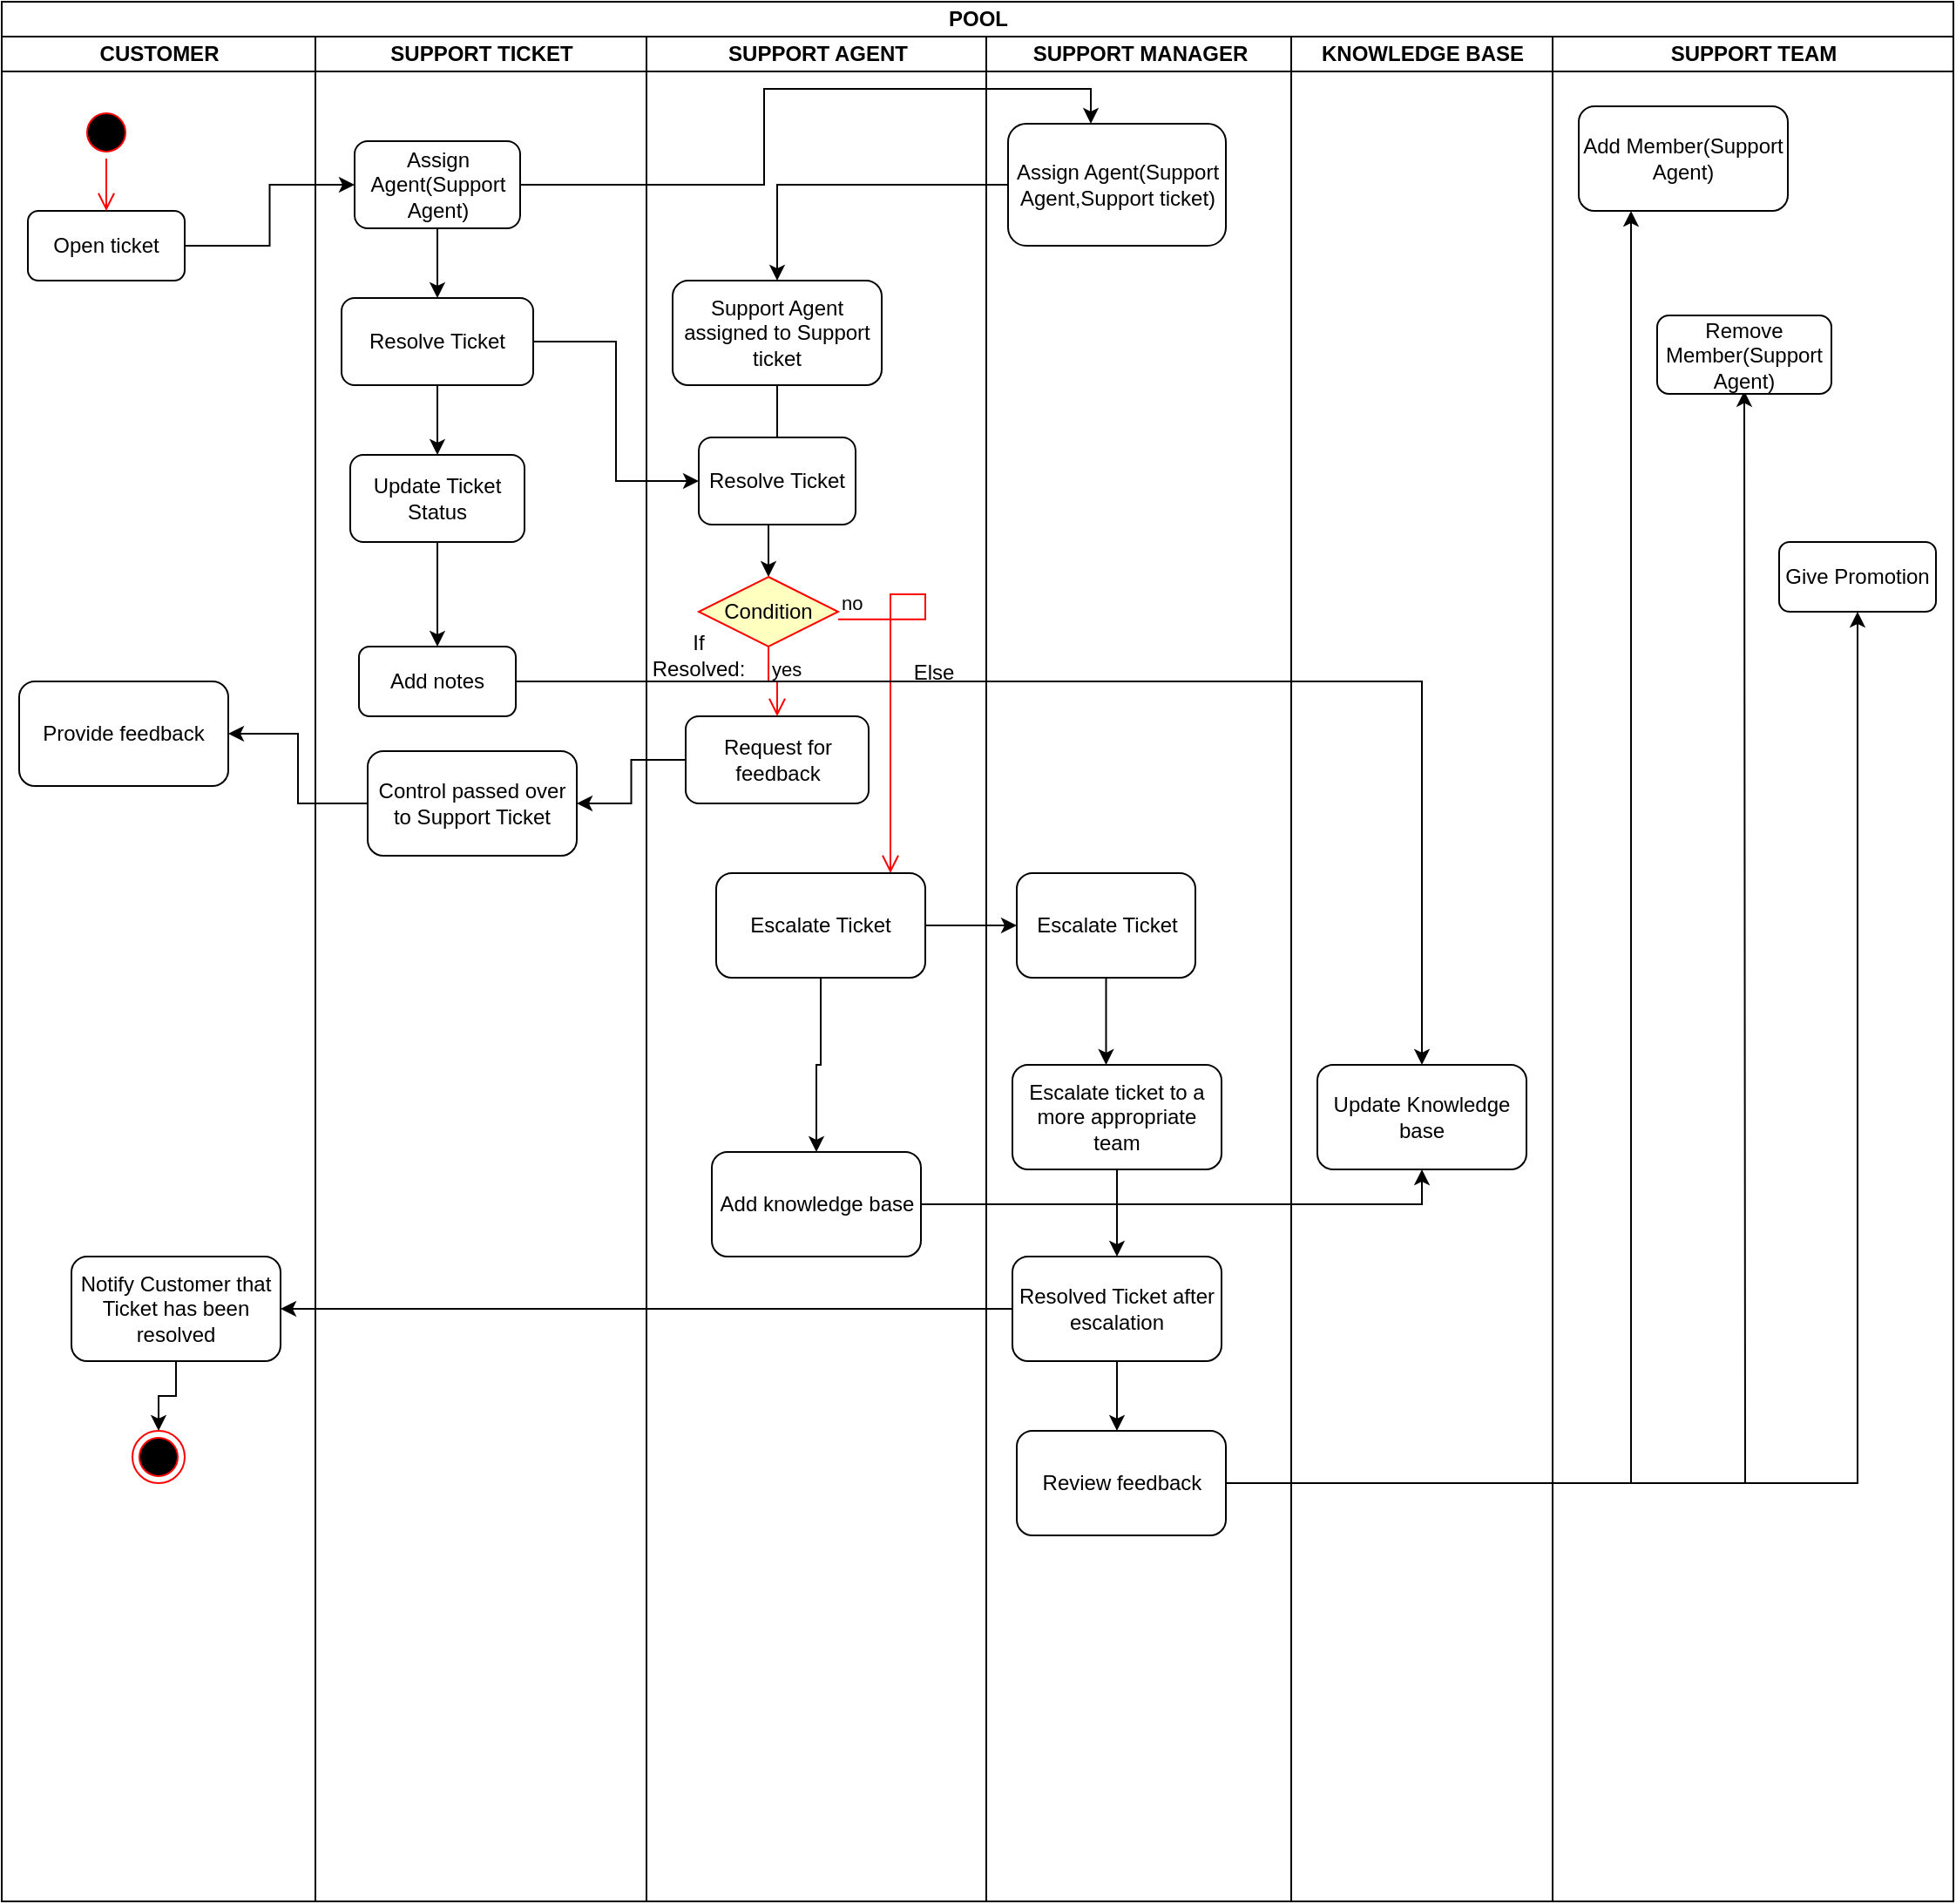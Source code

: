 <mxfile version="24.8.3">
  <diagram name="Page-1" id="-YXhxJSzMgEk8GDfapOJ">
    <mxGraphModel dx="786" dy="455" grid="1" gridSize="10" guides="1" tooltips="1" connect="1" arrows="1" fold="1" page="1" pageScale="1" pageWidth="850" pageHeight="1100" math="0" shadow="0">
      <root>
        <object label="" id="0">
          <mxCell />
        </object>
        <mxCell id="1" parent="0" />
        <object label="POOL" placeholders="1" id="XUXB3hVBXkxuwXdUqQ0L-1">
          <mxCell style="swimlane;childLayout=stackLayout;resizeParent=1;resizeParentMax=0;startSize=20;html=1;" parent="1" vertex="1">
            <mxGeometry x="180" y="50" width="1120" height="1090" as="geometry" />
          </mxCell>
        </object>
        <mxCell id="XUXB3hVBXkxuwXdUqQ0L-2" value="CUSTOMER" style="swimlane;startSize=20;html=1;" parent="XUXB3hVBXkxuwXdUqQ0L-1" vertex="1">
          <mxGeometry y="20" width="180" height="1070" as="geometry" />
        </mxCell>
        <mxCell id="B20dKyrCsiuIhfEmM-yy-7" value="Open ticket" style="rounded=1;whiteSpace=wrap;html=1;" parent="XUXB3hVBXkxuwXdUqQ0L-2" vertex="1">
          <mxGeometry x="15" y="100" width="90" height="40" as="geometry" />
        </mxCell>
        <mxCell id="B20dKyrCsiuIhfEmM-yy-36" value="Provide feedback" style="rounded=1;whiteSpace=wrap;html=1;" parent="XUXB3hVBXkxuwXdUqQ0L-2" vertex="1">
          <mxGeometry x="10" y="370" width="120" height="60" as="geometry" />
        </mxCell>
        <mxCell id="B20dKyrCsiuIhfEmM-yy-69" style="edgeStyle=orthogonalEdgeStyle;rounded=0;orthogonalLoop=1;jettySize=auto;html=1;entryX=0.5;entryY=0;entryDx=0;entryDy=0;" parent="XUXB3hVBXkxuwXdUqQ0L-2" source="B20dKyrCsiuIhfEmM-yy-48" target="B20dKyrCsiuIhfEmM-yy-68" edge="1">
          <mxGeometry relative="1" as="geometry" />
        </mxCell>
        <mxCell id="B20dKyrCsiuIhfEmM-yy-48" value="Notify Customer that Ticket has been resolved" style="rounded=1;whiteSpace=wrap;html=1;" parent="XUXB3hVBXkxuwXdUqQ0L-2" vertex="1">
          <mxGeometry x="40" y="700" width="120" height="60" as="geometry" />
        </mxCell>
        <mxCell id="B20dKyrCsiuIhfEmM-yy-68" value="" style="ellipse;html=1;shape=endState;fillColor=#000000;strokeColor=#ff0000;" parent="XUXB3hVBXkxuwXdUqQ0L-2" vertex="1">
          <mxGeometry x="75" y="800" width="30" height="30" as="geometry" />
        </mxCell>
        <mxCell id="B20dKyrCsiuIhfEmM-yy-70" value="" style="ellipse;html=1;shape=startState;fillColor=#000000;strokeColor=#ff0000;" parent="XUXB3hVBXkxuwXdUqQ0L-2" vertex="1">
          <mxGeometry x="45" y="40" width="30" height="30" as="geometry" />
        </mxCell>
        <mxCell id="B20dKyrCsiuIhfEmM-yy-71" value="" style="edgeStyle=orthogonalEdgeStyle;html=1;verticalAlign=bottom;endArrow=open;endSize=8;strokeColor=#ff0000;rounded=0;entryX=0.5;entryY=0;entryDx=0;entryDy=0;" parent="XUXB3hVBXkxuwXdUqQ0L-2" source="B20dKyrCsiuIhfEmM-yy-70" target="B20dKyrCsiuIhfEmM-yy-7" edge="1">
          <mxGeometry relative="1" as="geometry">
            <mxPoint x="415" y="120" as="targetPoint" />
          </mxGeometry>
        </mxCell>
        <mxCell id="B20dKyrCsiuIhfEmM-yy-2" value="SUPPORT TICKET" style="swimlane;startSize=20;html=1;" parent="XUXB3hVBXkxuwXdUqQ0L-1" vertex="1">
          <mxGeometry x="180" y="20" width="190" height="1070" as="geometry" />
        </mxCell>
        <mxCell id="B20dKyrCsiuIhfEmM-yy-15" style="edgeStyle=orthogonalEdgeStyle;rounded=0;orthogonalLoop=1;jettySize=auto;html=1;entryX=0.5;entryY=0;entryDx=0;entryDy=0;" parent="B20dKyrCsiuIhfEmM-yy-2" source="B20dKyrCsiuIhfEmM-yy-8" target="B20dKyrCsiuIhfEmM-yy-14" edge="1">
          <mxGeometry relative="1" as="geometry" />
        </mxCell>
        <mxCell id="B20dKyrCsiuIhfEmM-yy-8" value="Assign Agent(Support Agent)" style="rounded=1;whiteSpace=wrap;html=1;" parent="B20dKyrCsiuIhfEmM-yy-2" vertex="1">
          <mxGeometry x="22.5" y="60" width="95" height="50" as="geometry" />
        </mxCell>
        <mxCell id="B20dKyrCsiuIhfEmM-yy-53" style="edgeStyle=orthogonalEdgeStyle;rounded=0;orthogonalLoop=1;jettySize=auto;html=1;" parent="B20dKyrCsiuIhfEmM-yy-2" source="B20dKyrCsiuIhfEmM-yy-14" target="B20dKyrCsiuIhfEmM-yy-16" edge="1">
          <mxGeometry relative="1" as="geometry" />
        </mxCell>
        <mxCell id="B20dKyrCsiuIhfEmM-yy-14" value="Resolve Ticket" style="rounded=1;whiteSpace=wrap;html=1;" parent="B20dKyrCsiuIhfEmM-yy-2" vertex="1">
          <mxGeometry x="15" y="150" width="110" height="50" as="geometry" />
        </mxCell>
        <mxCell id="B20dKyrCsiuIhfEmM-yy-79" style="edgeStyle=orthogonalEdgeStyle;rounded=0;orthogonalLoop=1;jettySize=auto;html=1;entryX=0.5;entryY=0;entryDx=0;entryDy=0;" parent="B20dKyrCsiuIhfEmM-yy-2" source="B20dKyrCsiuIhfEmM-yy-16" target="B20dKyrCsiuIhfEmM-yy-54" edge="1">
          <mxGeometry relative="1" as="geometry" />
        </mxCell>
        <mxCell id="B20dKyrCsiuIhfEmM-yy-16" value="Update Ticket Status" style="rounded=1;whiteSpace=wrap;html=1;" parent="B20dKyrCsiuIhfEmM-yy-2" vertex="1">
          <mxGeometry x="20" y="240" width="100" height="50" as="geometry" />
        </mxCell>
        <mxCell id="B20dKyrCsiuIhfEmM-yy-54" value="Add notes" style="rounded=1;whiteSpace=wrap;html=1;" parent="B20dKyrCsiuIhfEmM-yy-2" vertex="1">
          <mxGeometry x="25" y="350" width="90" height="40" as="geometry" />
        </mxCell>
        <mxCell id="JViz2euzXzphFkJ1fKcL-1" value="Control passed over to Support Ticket" style="rounded=1;whiteSpace=wrap;html=1;" vertex="1" parent="B20dKyrCsiuIhfEmM-yy-2">
          <mxGeometry x="30" y="410" width="120" height="60" as="geometry" />
        </mxCell>
        <mxCell id="XUXB3hVBXkxuwXdUqQ0L-3" value="SUPPORT AGENT" style="swimlane;startSize=20;html=1;" parent="XUXB3hVBXkxuwXdUqQ0L-1" vertex="1">
          <mxGeometry x="370" y="20" width="195" height="1070" as="geometry" />
        </mxCell>
        <mxCell id="B20dKyrCsiuIhfEmM-yy-35" value="" style="edgeStyle=orthogonalEdgeStyle;rounded=0;orthogonalLoop=1;jettySize=auto;html=1;" parent="XUXB3hVBXkxuwXdUqQ0L-3" source="B20dKyrCsiuIhfEmM-yy-11" target="B20dKyrCsiuIhfEmM-yy-30" edge="1">
          <mxGeometry relative="1" as="geometry" />
        </mxCell>
        <mxCell id="B20dKyrCsiuIhfEmM-yy-11" value="Support Agent assigned to Support ticket" style="rounded=1;whiteSpace=wrap;html=1;" parent="XUXB3hVBXkxuwXdUqQ0L-3" vertex="1">
          <mxGeometry x="15" y="140" width="120" height="60" as="geometry" />
        </mxCell>
        <mxCell id="B20dKyrCsiuIhfEmM-yy-25" value="Resolve Ticket" style="rounded=1;whiteSpace=wrap;html=1;" parent="XUXB3hVBXkxuwXdUqQ0L-3" vertex="1">
          <mxGeometry x="30" y="230" width="90" height="50" as="geometry" />
        </mxCell>
        <mxCell id="B20dKyrCsiuIhfEmM-yy-30" value="Condition" style="rhombus;whiteSpace=wrap;html=1;fontColor=#000000;fillColor=#ffffc0;strokeColor=#ff0000;" parent="XUXB3hVBXkxuwXdUqQ0L-3" vertex="1">
          <mxGeometry x="30" y="310" width="80" height="40" as="geometry" />
        </mxCell>
        <mxCell id="B20dKyrCsiuIhfEmM-yy-33" value="If Resolved:" style="text;strokeColor=none;align=center;fillColor=none;html=1;verticalAlign=middle;whiteSpace=wrap;rounded=0;" parent="XUXB3hVBXkxuwXdUqQ0L-3" vertex="1">
          <mxGeometry y="340" width="60" height="30" as="geometry" />
        </mxCell>
        <mxCell id="B20dKyrCsiuIhfEmM-yy-34" value="Request for feedback" style="rounded=1;whiteSpace=wrap;html=1;" parent="XUXB3hVBXkxuwXdUqQ0L-3" vertex="1">
          <mxGeometry x="22.5" y="390" width="105" height="50" as="geometry" />
        </mxCell>
        <mxCell id="B20dKyrCsiuIhfEmM-yy-31" value="no" style="edgeStyle=orthogonalEdgeStyle;html=1;align=left;verticalAlign=bottom;endArrow=open;endSize=8;strokeColor=#ff0000;rounded=0;" parent="XUXB3hVBXkxuwXdUqQ0L-3" edge="1">
          <mxGeometry x="-1" relative="1" as="geometry">
            <mxPoint x="140" y="480" as="targetPoint" />
            <mxPoint x="110" y="334.38" as="sourcePoint" />
            <Array as="points">
              <mxPoint x="160" y="334" />
              <mxPoint x="160" y="320" />
              <mxPoint x="140" y="320" />
            </Array>
          </mxGeometry>
        </mxCell>
        <mxCell id="B20dKyrCsiuIhfEmM-yy-59" value="" style="edgeStyle=orthogonalEdgeStyle;rounded=0;orthogonalLoop=1;jettySize=auto;html=1;" parent="XUXB3hVBXkxuwXdUqQ0L-3" source="B20dKyrCsiuIhfEmM-yy-38" target="B20dKyrCsiuIhfEmM-yy-56" edge="1">
          <mxGeometry relative="1" as="geometry" />
        </mxCell>
        <mxCell id="B20dKyrCsiuIhfEmM-yy-38" value="Escalate Ticket" style="rounded=1;whiteSpace=wrap;html=1;" parent="XUXB3hVBXkxuwXdUqQ0L-3" vertex="1">
          <mxGeometry x="40" y="480" width="120" height="60" as="geometry" />
        </mxCell>
        <mxCell id="B20dKyrCsiuIhfEmM-yy-32" value="yes" style="edgeStyle=orthogonalEdgeStyle;html=1;align=left;verticalAlign=top;endArrow=open;endSize=8;strokeColor=#ff0000;rounded=0;entryX=0.5;entryY=0;entryDx=0;entryDy=0;" parent="XUXB3hVBXkxuwXdUqQ0L-3" source="B20dKyrCsiuIhfEmM-yy-30" target="B20dKyrCsiuIhfEmM-yy-34" edge="1">
          <mxGeometry x="-1" relative="1" as="geometry">
            <mxPoint x="70" y="330" as="targetPoint" />
          </mxGeometry>
        </mxCell>
        <mxCell id="B20dKyrCsiuIhfEmM-yy-49" value="Else" style="text;strokeColor=none;align=center;fillColor=none;html=1;verticalAlign=middle;whiteSpace=wrap;rounded=0;" parent="XUXB3hVBXkxuwXdUqQ0L-3" vertex="1">
          <mxGeometry x="135" y="350" width="60" height="30" as="geometry" />
        </mxCell>
        <mxCell id="B20dKyrCsiuIhfEmM-yy-56" value="Add knowledge base" style="rounded=1;whiteSpace=wrap;html=1;" parent="XUXB3hVBXkxuwXdUqQ0L-3" vertex="1">
          <mxGeometry x="37.5" y="640" width="120" height="60" as="geometry" />
        </mxCell>
        <mxCell id="XUXB3hVBXkxuwXdUqQ0L-4" value="SUPPORT MANAGER" style="swimlane;startSize=20;html=1;" parent="XUXB3hVBXkxuwXdUqQ0L-1" vertex="1">
          <mxGeometry x="565" y="20" width="175" height="1070" as="geometry" />
        </mxCell>
        <mxCell id="B20dKyrCsiuIhfEmM-yy-10" value="Assign Agent(Support Agent,Support ticket)" style="rounded=1;whiteSpace=wrap;html=1;" parent="XUXB3hVBXkxuwXdUqQ0L-4" vertex="1">
          <mxGeometry x="12.5" y="50" width="125" height="70" as="geometry" />
        </mxCell>
        <mxCell id="B20dKyrCsiuIhfEmM-yy-42" style="edgeStyle=orthogonalEdgeStyle;rounded=0;orthogonalLoop=1;jettySize=auto;html=1;" parent="XUXB3hVBXkxuwXdUqQ0L-4" source="B20dKyrCsiuIhfEmM-yy-39" edge="1">
          <mxGeometry relative="1" as="geometry">
            <mxPoint x="68.75" y="590" as="targetPoint" />
          </mxGeometry>
        </mxCell>
        <mxCell id="B20dKyrCsiuIhfEmM-yy-39" value="Escalate Ticket" style="rounded=1;whiteSpace=wrap;html=1;" parent="XUXB3hVBXkxuwXdUqQ0L-4" vertex="1">
          <mxGeometry x="17.5" y="480" width="102.5" height="60" as="geometry" />
        </mxCell>
        <mxCell id="B20dKyrCsiuIhfEmM-yy-67" style="edgeStyle=orthogonalEdgeStyle;rounded=0;orthogonalLoop=1;jettySize=auto;html=1;" parent="XUXB3hVBXkxuwXdUqQ0L-4" source="B20dKyrCsiuIhfEmM-yy-41" edge="1">
          <mxGeometry relative="1" as="geometry">
            <mxPoint x="435" y="203.333" as="targetPoint" />
          </mxGeometry>
        </mxCell>
        <mxCell id="B20dKyrCsiuIhfEmM-yy-41" value="Review feedback" style="rounded=1;whiteSpace=wrap;html=1;" parent="XUXB3hVBXkxuwXdUqQ0L-4" vertex="1">
          <mxGeometry x="17.5" y="800" width="120" height="60" as="geometry" />
        </mxCell>
        <mxCell id="B20dKyrCsiuIhfEmM-yy-46" style="edgeStyle=orthogonalEdgeStyle;rounded=0;orthogonalLoop=1;jettySize=auto;html=1;" parent="XUXB3hVBXkxuwXdUqQ0L-4" source="B20dKyrCsiuIhfEmM-yy-43" edge="1">
          <mxGeometry relative="1" as="geometry">
            <mxPoint x="75" y="700" as="targetPoint" />
          </mxGeometry>
        </mxCell>
        <mxCell id="B20dKyrCsiuIhfEmM-yy-43" value="Escalate ticket to a more appropriate team" style="rounded=1;whiteSpace=wrap;html=1;" parent="XUXB3hVBXkxuwXdUqQ0L-4" vertex="1">
          <mxGeometry x="15" y="590" width="120" height="60" as="geometry" />
        </mxCell>
        <mxCell id="B20dKyrCsiuIhfEmM-yy-52" style="edgeStyle=orthogonalEdgeStyle;rounded=0;orthogonalLoop=1;jettySize=auto;html=1;" parent="XUXB3hVBXkxuwXdUqQ0L-4" source="B20dKyrCsiuIhfEmM-yy-44" edge="1">
          <mxGeometry relative="1" as="geometry">
            <mxPoint x="75" y="800" as="targetPoint" />
          </mxGeometry>
        </mxCell>
        <mxCell id="B20dKyrCsiuIhfEmM-yy-44" value="Resolved Ticket after escalation" style="rounded=1;whiteSpace=wrap;html=1;" parent="XUXB3hVBXkxuwXdUqQ0L-4" vertex="1">
          <mxGeometry x="15" y="700" width="120" height="60" as="geometry" />
        </mxCell>
        <mxCell id="B20dKyrCsiuIhfEmM-yy-45" value="KNOWLEDGE BASE" style="swimlane;startSize=20;html=1;" parent="XUXB3hVBXkxuwXdUqQ0L-1" vertex="1">
          <mxGeometry x="740" y="20" width="150" height="1070" as="geometry" />
        </mxCell>
        <mxCell id="B20dKyrCsiuIhfEmM-yy-60" value="Update Knowledge base" style="rounded=1;whiteSpace=wrap;html=1;" parent="B20dKyrCsiuIhfEmM-yy-45" vertex="1">
          <mxGeometry x="15" y="590" width="120" height="60" as="geometry" />
        </mxCell>
        <mxCell id="B20dKyrCsiuIhfEmM-yy-4" value="SUPPORT TEAM" style="swimlane;startSize=20;html=1;" parent="XUXB3hVBXkxuwXdUqQ0L-1" vertex="1">
          <mxGeometry x="890" y="20" width="230" height="1070" as="geometry" />
        </mxCell>
        <mxCell id="B20dKyrCsiuIhfEmM-yy-63" value="Add Member(Support Agent)" style="rounded=1;whiteSpace=wrap;html=1;" parent="B20dKyrCsiuIhfEmM-yy-4" vertex="1">
          <mxGeometry x="15" y="40" width="120" height="60" as="geometry" />
        </mxCell>
        <mxCell id="B20dKyrCsiuIhfEmM-yy-64" value="Remove Member(Support Agent)" style="rounded=1;whiteSpace=wrap;html=1;" parent="B20dKyrCsiuIhfEmM-yy-4" vertex="1">
          <mxGeometry x="60" y="160" width="100" height="45" as="geometry" />
        </mxCell>
        <mxCell id="JViz2euzXzphFkJ1fKcL-6" value="Give Promotion" style="rounded=1;whiteSpace=wrap;html=1;" vertex="1" parent="B20dKyrCsiuIhfEmM-yy-4">
          <mxGeometry x="130" y="290" width="90" height="40" as="geometry" />
        </mxCell>
        <mxCell id="B20dKyrCsiuIhfEmM-yy-9" style="edgeStyle=orthogonalEdgeStyle;rounded=0;orthogonalLoop=1;jettySize=auto;html=1;entryX=0;entryY=0.5;entryDx=0;entryDy=0;" parent="XUXB3hVBXkxuwXdUqQ0L-1" source="B20dKyrCsiuIhfEmM-yy-7" target="B20dKyrCsiuIhfEmM-yy-8" edge="1">
          <mxGeometry relative="1" as="geometry" />
        </mxCell>
        <mxCell id="B20dKyrCsiuIhfEmM-yy-12" style="edgeStyle=orthogonalEdgeStyle;rounded=0;orthogonalLoop=1;jettySize=auto;html=1;entryX=0.38;entryY=0;entryDx=0;entryDy=0;entryPerimeter=0;" parent="XUXB3hVBXkxuwXdUqQ0L-1" source="B20dKyrCsiuIhfEmM-yy-8" target="B20dKyrCsiuIhfEmM-yy-10" edge="1">
          <mxGeometry relative="1" as="geometry" />
        </mxCell>
        <mxCell id="B20dKyrCsiuIhfEmM-yy-13" style="edgeStyle=orthogonalEdgeStyle;rounded=0;orthogonalLoop=1;jettySize=auto;html=1;" parent="XUXB3hVBXkxuwXdUqQ0L-1" source="B20dKyrCsiuIhfEmM-yy-10" target="B20dKyrCsiuIhfEmM-yy-11" edge="1">
          <mxGeometry relative="1" as="geometry" />
        </mxCell>
        <mxCell id="B20dKyrCsiuIhfEmM-yy-26" style="edgeStyle=orthogonalEdgeStyle;rounded=0;orthogonalLoop=1;jettySize=auto;html=1;entryX=0;entryY=0.5;entryDx=0;entryDy=0;" parent="XUXB3hVBXkxuwXdUqQ0L-1" source="B20dKyrCsiuIhfEmM-yy-14" target="B20dKyrCsiuIhfEmM-yy-25" edge="1">
          <mxGeometry relative="1" as="geometry" />
        </mxCell>
        <mxCell id="B20dKyrCsiuIhfEmM-yy-40" style="edgeStyle=orthogonalEdgeStyle;rounded=0;orthogonalLoop=1;jettySize=auto;html=1;entryX=0;entryY=0.5;entryDx=0;entryDy=0;" parent="XUXB3hVBXkxuwXdUqQ0L-1" source="B20dKyrCsiuIhfEmM-yy-38" target="B20dKyrCsiuIhfEmM-yy-39" edge="1">
          <mxGeometry relative="1" as="geometry" />
        </mxCell>
        <mxCell id="B20dKyrCsiuIhfEmM-yy-62" style="edgeStyle=orthogonalEdgeStyle;rounded=0;orthogonalLoop=1;jettySize=auto;html=1;entryX=0.5;entryY=1;entryDx=0;entryDy=0;" parent="XUXB3hVBXkxuwXdUqQ0L-1" source="B20dKyrCsiuIhfEmM-yy-56" target="B20dKyrCsiuIhfEmM-yy-60" edge="1">
          <mxGeometry relative="1" as="geometry" />
        </mxCell>
        <mxCell id="B20dKyrCsiuIhfEmM-yy-65" style="edgeStyle=orthogonalEdgeStyle;rounded=0;orthogonalLoop=1;jettySize=auto;html=1;entryX=0.25;entryY=1;entryDx=0;entryDy=0;" parent="XUXB3hVBXkxuwXdUqQ0L-1" source="B20dKyrCsiuIhfEmM-yy-41" target="B20dKyrCsiuIhfEmM-yy-63" edge="1">
          <mxGeometry relative="1" as="geometry" />
        </mxCell>
        <mxCell id="B20dKyrCsiuIhfEmM-yy-80" style="edgeStyle=orthogonalEdgeStyle;rounded=0;orthogonalLoop=1;jettySize=auto;html=1;" parent="XUXB3hVBXkxuwXdUqQ0L-1" source="B20dKyrCsiuIhfEmM-yy-54" target="B20dKyrCsiuIhfEmM-yy-60" edge="1">
          <mxGeometry relative="1" as="geometry" />
        </mxCell>
        <mxCell id="B20dKyrCsiuIhfEmM-yy-47" style="edgeStyle=orthogonalEdgeStyle;rounded=0;orthogonalLoop=1;jettySize=auto;html=1;" parent="XUXB3hVBXkxuwXdUqQ0L-1" source="B20dKyrCsiuIhfEmM-yy-44" target="B20dKyrCsiuIhfEmM-yy-48" edge="1">
          <mxGeometry relative="1" as="geometry">
            <mxPoint x="215" y="750" as="targetPoint" />
          </mxGeometry>
        </mxCell>
        <mxCell id="JViz2euzXzphFkJ1fKcL-2" style="edgeStyle=orthogonalEdgeStyle;rounded=0;orthogonalLoop=1;jettySize=auto;html=1;" edge="1" parent="XUXB3hVBXkxuwXdUqQ0L-1" source="B20dKyrCsiuIhfEmM-yy-34" target="JViz2euzXzphFkJ1fKcL-1">
          <mxGeometry relative="1" as="geometry" />
        </mxCell>
        <mxCell id="JViz2euzXzphFkJ1fKcL-3" style="edgeStyle=orthogonalEdgeStyle;rounded=0;orthogonalLoop=1;jettySize=auto;html=1;entryX=1;entryY=0.5;entryDx=0;entryDy=0;" edge="1" parent="XUXB3hVBXkxuwXdUqQ0L-1" source="JViz2euzXzphFkJ1fKcL-1" target="B20dKyrCsiuIhfEmM-yy-36">
          <mxGeometry relative="1" as="geometry" />
        </mxCell>
        <mxCell id="JViz2euzXzphFkJ1fKcL-7" style="edgeStyle=orthogonalEdgeStyle;rounded=0;orthogonalLoop=1;jettySize=auto;html=1;entryX=0.5;entryY=1;entryDx=0;entryDy=0;" edge="1" parent="XUXB3hVBXkxuwXdUqQ0L-1" source="B20dKyrCsiuIhfEmM-yy-41" target="JViz2euzXzphFkJ1fKcL-6">
          <mxGeometry relative="1" as="geometry" />
        </mxCell>
      </root>
    </mxGraphModel>
  </diagram>
</mxfile>
